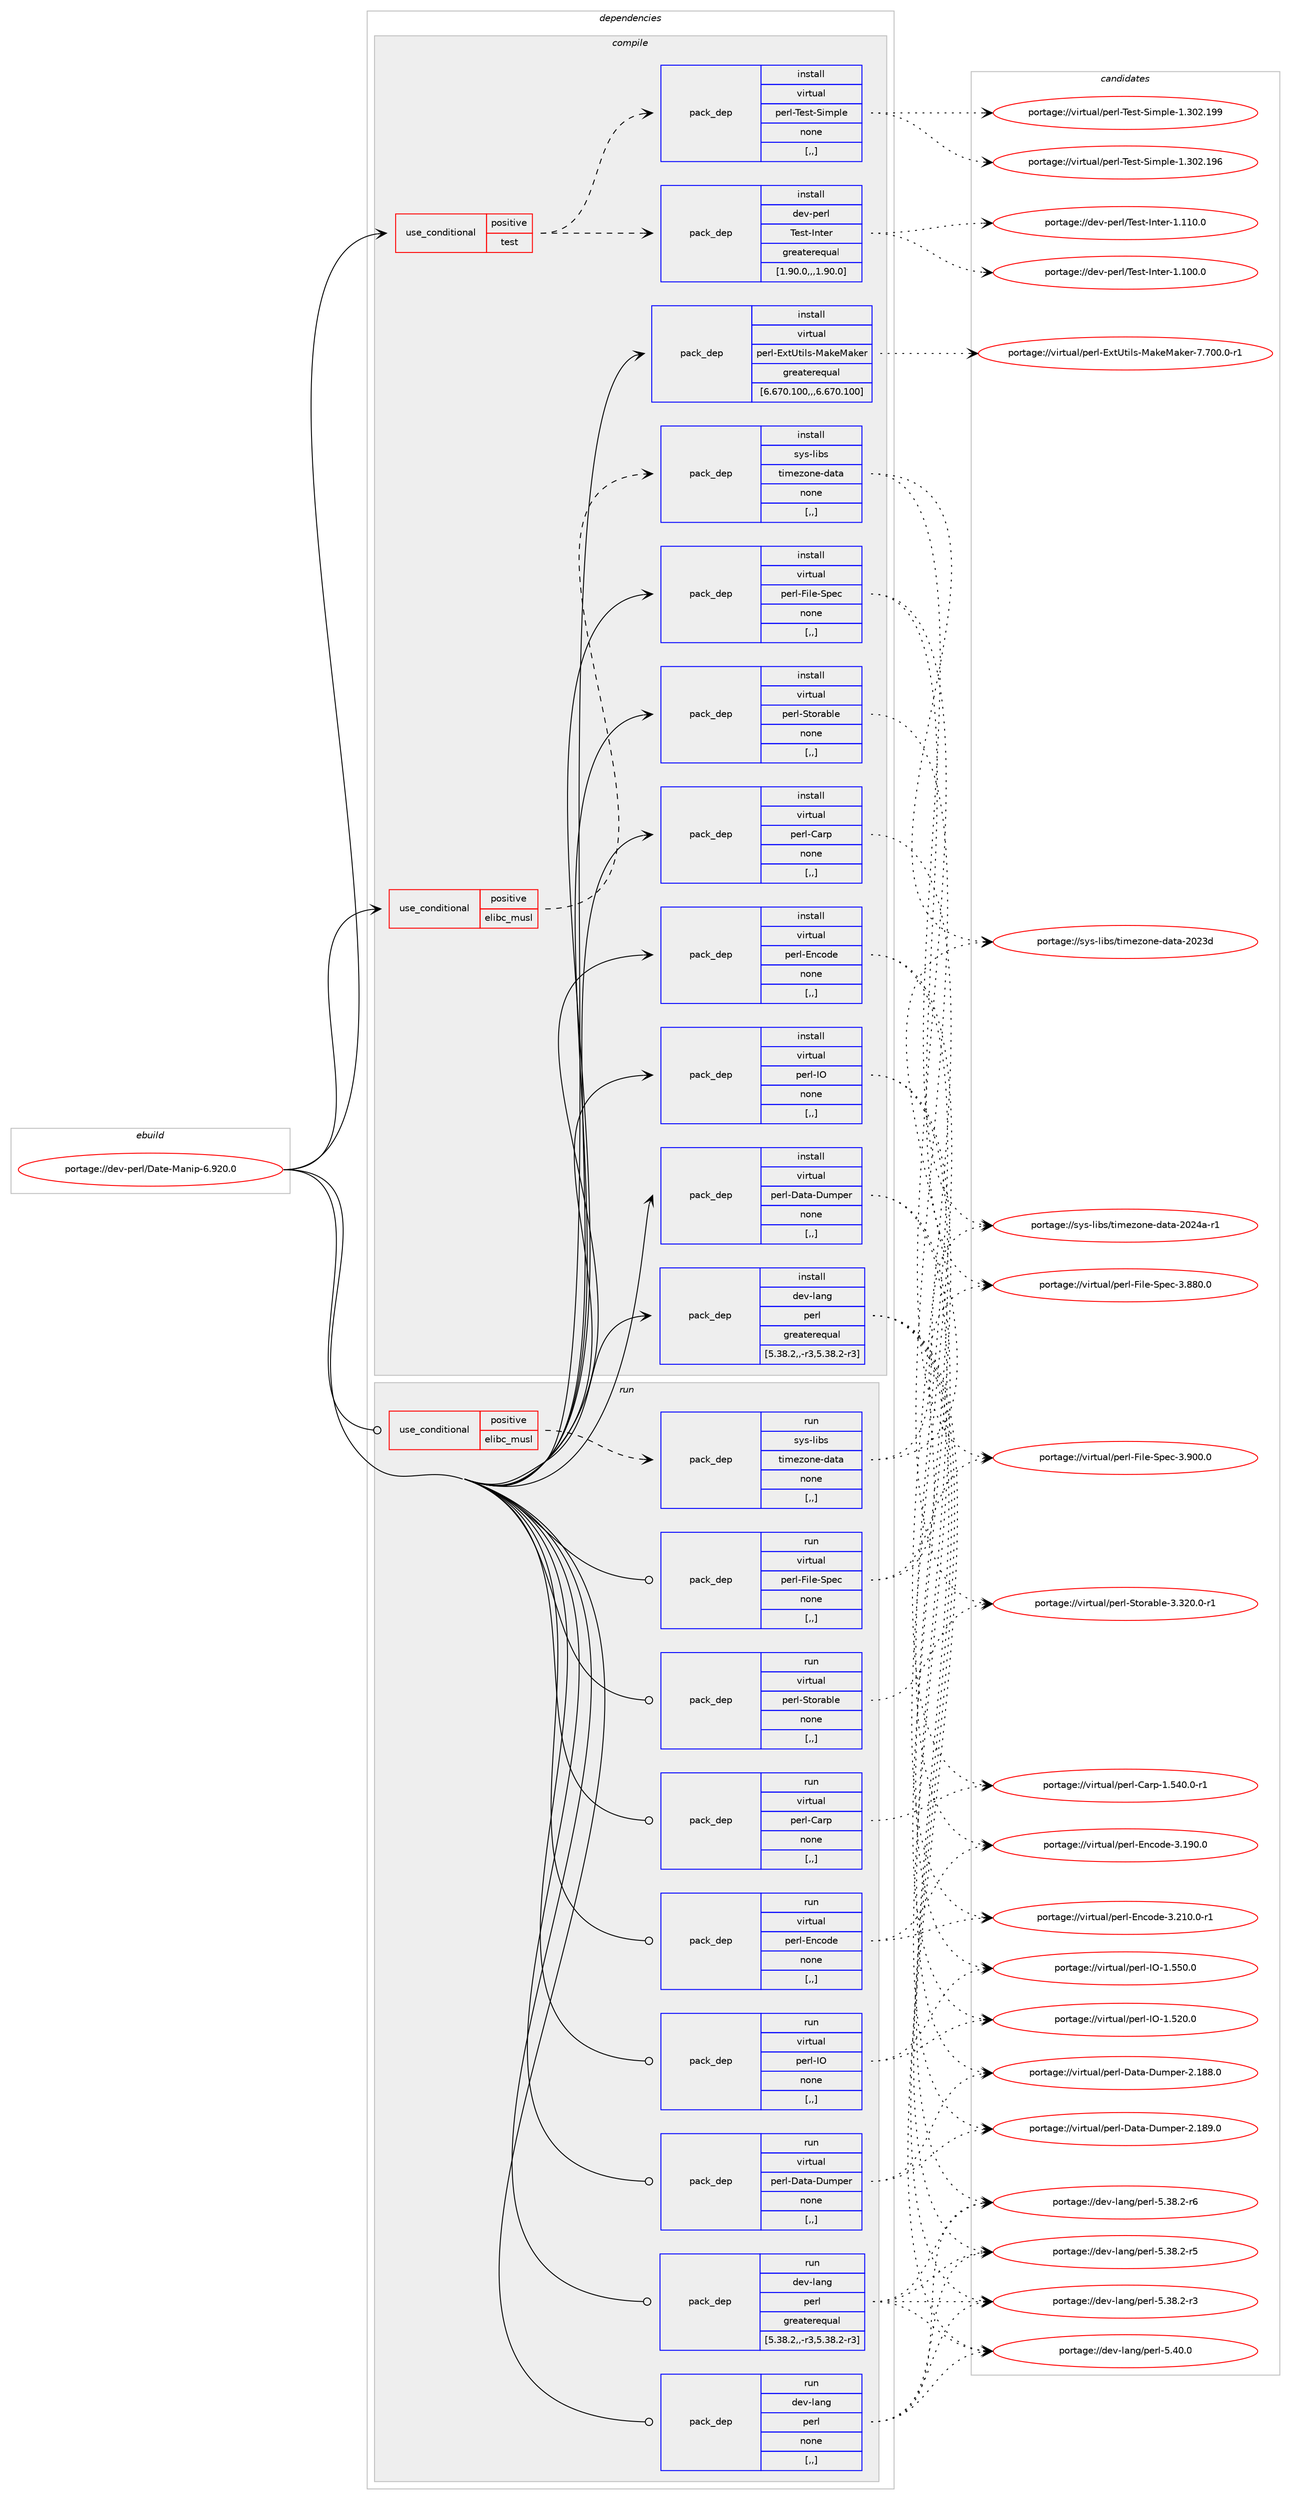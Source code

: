 digraph prolog {

# *************
# Graph options
# *************

newrank=true;
concentrate=true;
compound=true;
graph [rankdir=LR,fontname=Helvetica,fontsize=10,ranksep=1.5];#, ranksep=2.5, nodesep=0.2];
edge  [arrowhead=vee];
node  [fontname=Helvetica,fontsize=10];

# **********
# The ebuild
# **********

subgraph cluster_leftcol {
color=gray;
rank=same;
label=<<i>ebuild</i>>;
id [label="portage://dev-perl/Date-Manip-6.920.0", color=red, width=4, href="../dev-perl/Date-Manip-6.920.0.svg"];
}

# ****************
# The dependencies
# ****************

subgraph cluster_midcol {
color=gray;
label=<<i>dependencies</i>>;
subgraph cluster_compile {
fillcolor="#eeeeee";
style=filled;
label=<<i>compile</i>>;
subgraph cond29570 {
dependency127534 [label=<<TABLE BORDER="0" CELLBORDER="1" CELLSPACING="0" CELLPADDING="4"><TR><TD ROWSPAN="3" CELLPADDING="10">use_conditional</TD></TR><TR><TD>positive</TD></TR><TR><TD>elibc_musl</TD></TR></TABLE>>, shape=none, color=red];
subgraph pack96774 {
dependency127535 [label=<<TABLE BORDER="0" CELLBORDER="1" CELLSPACING="0" CELLPADDING="4" WIDTH="220"><TR><TD ROWSPAN="6" CELLPADDING="30">pack_dep</TD></TR><TR><TD WIDTH="110">install</TD></TR><TR><TD>sys-libs</TD></TR><TR><TD>timezone-data</TD></TR><TR><TD>none</TD></TR><TR><TD>[,,]</TD></TR></TABLE>>, shape=none, color=blue];
}
dependency127534:e -> dependency127535:w [weight=20,style="dashed",arrowhead="vee"];
}
id:e -> dependency127534:w [weight=20,style="solid",arrowhead="vee"];
subgraph cond29571 {
dependency127536 [label=<<TABLE BORDER="0" CELLBORDER="1" CELLSPACING="0" CELLPADDING="4"><TR><TD ROWSPAN="3" CELLPADDING="10">use_conditional</TD></TR><TR><TD>positive</TD></TR><TR><TD>test</TD></TR></TABLE>>, shape=none, color=red];
subgraph pack96775 {
dependency127537 [label=<<TABLE BORDER="0" CELLBORDER="1" CELLSPACING="0" CELLPADDING="4" WIDTH="220"><TR><TD ROWSPAN="6" CELLPADDING="30">pack_dep</TD></TR><TR><TD WIDTH="110">install</TD></TR><TR><TD>dev-perl</TD></TR><TR><TD>Test-Inter</TD></TR><TR><TD>greaterequal</TD></TR><TR><TD>[1.90.0,,,1.90.0]</TD></TR></TABLE>>, shape=none, color=blue];
}
dependency127536:e -> dependency127537:w [weight=20,style="dashed",arrowhead="vee"];
subgraph pack96776 {
dependency127538 [label=<<TABLE BORDER="0" CELLBORDER="1" CELLSPACING="0" CELLPADDING="4" WIDTH="220"><TR><TD ROWSPAN="6" CELLPADDING="30">pack_dep</TD></TR><TR><TD WIDTH="110">install</TD></TR><TR><TD>virtual</TD></TR><TR><TD>perl-Test-Simple</TD></TR><TR><TD>none</TD></TR><TR><TD>[,,]</TD></TR></TABLE>>, shape=none, color=blue];
}
dependency127536:e -> dependency127538:w [weight=20,style="dashed",arrowhead="vee"];
}
id:e -> dependency127536:w [weight=20,style="solid",arrowhead="vee"];
subgraph pack96777 {
dependency127539 [label=<<TABLE BORDER="0" CELLBORDER="1" CELLSPACING="0" CELLPADDING="4" WIDTH="220"><TR><TD ROWSPAN="6" CELLPADDING="30">pack_dep</TD></TR><TR><TD WIDTH="110">install</TD></TR><TR><TD>dev-lang</TD></TR><TR><TD>perl</TD></TR><TR><TD>greaterequal</TD></TR><TR><TD>[5.38.2,,-r3,5.38.2-r3]</TD></TR></TABLE>>, shape=none, color=blue];
}
id:e -> dependency127539:w [weight=20,style="solid",arrowhead="vee"];
subgraph pack96778 {
dependency127540 [label=<<TABLE BORDER="0" CELLBORDER="1" CELLSPACING="0" CELLPADDING="4" WIDTH="220"><TR><TD ROWSPAN="6" CELLPADDING="30">pack_dep</TD></TR><TR><TD WIDTH="110">install</TD></TR><TR><TD>virtual</TD></TR><TR><TD>perl-Carp</TD></TR><TR><TD>none</TD></TR><TR><TD>[,,]</TD></TR></TABLE>>, shape=none, color=blue];
}
id:e -> dependency127540:w [weight=20,style="solid",arrowhead="vee"];
subgraph pack96779 {
dependency127541 [label=<<TABLE BORDER="0" CELLBORDER="1" CELLSPACING="0" CELLPADDING="4" WIDTH="220"><TR><TD ROWSPAN="6" CELLPADDING="30">pack_dep</TD></TR><TR><TD WIDTH="110">install</TD></TR><TR><TD>virtual</TD></TR><TR><TD>perl-Data-Dumper</TD></TR><TR><TD>none</TD></TR><TR><TD>[,,]</TD></TR></TABLE>>, shape=none, color=blue];
}
id:e -> dependency127541:w [weight=20,style="solid",arrowhead="vee"];
subgraph pack96780 {
dependency127542 [label=<<TABLE BORDER="0" CELLBORDER="1" CELLSPACING="0" CELLPADDING="4" WIDTH="220"><TR><TD ROWSPAN="6" CELLPADDING="30">pack_dep</TD></TR><TR><TD WIDTH="110">install</TD></TR><TR><TD>virtual</TD></TR><TR><TD>perl-Encode</TD></TR><TR><TD>none</TD></TR><TR><TD>[,,]</TD></TR></TABLE>>, shape=none, color=blue];
}
id:e -> dependency127542:w [weight=20,style="solid",arrowhead="vee"];
subgraph pack96781 {
dependency127543 [label=<<TABLE BORDER="0" CELLBORDER="1" CELLSPACING="0" CELLPADDING="4" WIDTH="220"><TR><TD ROWSPAN="6" CELLPADDING="30">pack_dep</TD></TR><TR><TD WIDTH="110">install</TD></TR><TR><TD>virtual</TD></TR><TR><TD>perl-ExtUtils-MakeMaker</TD></TR><TR><TD>greaterequal</TD></TR><TR><TD>[6.670.100,,,6.670.100]</TD></TR></TABLE>>, shape=none, color=blue];
}
id:e -> dependency127543:w [weight=20,style="solid",arrowhead="vee"];
subgraph pack96782 {
dependency127544 [label=<<TABLE BORDER="0" CELLBORDER="1" CELLSPACING="0" CELLPADDING="4" WIDTH="220"><TR><TD ROWSPAN="6" CELLPADDING="30">pack_dep</TD></TR><TR><TD WIDTH="110">install</TD></TR><TR><TD>virtual</TD></TR><TR><TD>perl-File-Spec</TD></TR><TR><TD>none</TD></TR><TR><TD>[,,]</TD></TR></TABLE>>, shape=none, color=blue];
}
id:e -> dependency127544:w [weight=20,style="solid",arrowhead="vee"];
subgraph pack96783 {
dependency127545 [label=<<TABLE BORDER="0" CELLBORDER="1" CELLSPACING="0" CELLPADDING="4" WIDTH="220"><TR><TD ROWSPAN="6" CELLPADDING="30">pack_dep</TD></TR><TR><TD WIDTH="110">install</TD></TR><TR><TD>virtual</TD></TR><TR><TD>perl-IO</TD></TR><TR><TD>none</TD></TR><TR><TD>[,,]</TD></TR></TABLE>>, shape=none, color=blue];
}
id:e -> dependency127545:w [weight=20,style="solid",arrowhead="vee"];
subgraph pack96784 {
dependency127546 [label=<<TABLE BORDER="0" CELLBORDER="1" CELLSPACING="0" CELLPADDING="4" WIDTH="220"><TR><TD ROWSPAN="6" CELLPADDING="30">pack_dep</TD></TR><TR><TD WIDTH="110">install</TD></TR><TR><TD>virtual</TD></TR><TR><TD>perl-Storable</TD></TR><TR><TD>none</TD></TR><TR><TD>[,,]</TD></TR></TABLE>>, shape=none, color=blue];
}
id:e -> dependency127546:w [weight=20,style="solid",arrowhead="vee"];
}
subgraph cluster_compileandrun {
fillcolor="#eeeeee";
style=filled;
label=<<i>compile and run</i>>;
}
subgraph cluster_run {
fillcolor="#eeeeee";
style=filled;
label=<<i>run</i>>;
subgraph cond29572 {
dependency127547 [label=<<TABLE BORDER="0" CELLBORDER="1" CELLSPACING="0" CELLPADDING="4"><TR><TD ROWSPAN="3" CELLPADDING="10">use_conditional</TD></TR><TR><TD>positive</TD></TR><TR><TD>elibc_musl</TD></TR></TABLE>>, shape=none, color=red];
subgraph pack96785 {
dependency127548 [label=<<TABLE BORDER="0" CELLBORDER="1" CELLSPACING="0" CELLPADDING="4" WIDTH="220"><TR><TD ROWSPAN="6" CELLPADDING="30">pack_dep</TD></TR><TR><TD WIDTH="110">run</TD></TR><TR><TD>sys-libs</TD></TR><TR><TD>timezone-data</TD></TR><TR><TD>none</TD></TR><TR><TD>[,,]</TD></TR></TABLE>>, shape=none, color=blue];
}
dependency127547:e -> dependency127548:w [weight=20,style="dashed",arrowhead="vee"];
}
id:e -> dependency127547:w [weight=20,style="solid",arrowhead="odot"];
subgraph pack96786 {
dependency127549 [label=<<TABLE BORDER="0" CELLBORDER="1" CELLSPACING="0" CELLPADDING="4" WIDTH="220"><TR><TD ROWSPAN="6" CELLPADDING="30">pack_dep</TD></TR><TR><TD WIDTH="110">run</TD></TR><TR><TD>dev-lang</TD></TR><TR><TD>perl</TD></TR><TR><TD>greaterequal</TD></TR><TR><TD>[5.38.2,,-r3,5.38.2-r3]</TD></TR></TABLE>>, shape=none, color=blue];
}
id:e -> dependency127549:w [weight=20,style="solid",arrowhead="odot"];
subgraph pack96787 {
dependency127550 [label=<<TABLE BORDER="0" CELLBORDER="1" CELLSPACING="0" CELLPADDING="4" WIDTH="220"><TR><TD ROWSPAN="6" CELLPADDING="30">pack_dep</TD></TR><TR><TD WIDTH="110">run</TD></TR><TR><TD>dev-lang</TD></TR><TR><TD>perl</TD></TR><TR><TD>none</TD></TR><TR><TD>[,,]</TD></TR></TABLE>>, shape=none, color=blue];
}
id:e -> dependency127550:w [weight=20,style="solid",arrowhead="odot"];
subgraph pack96788 {
dependency127551 [label=<<TABLE BORDER="0" CELLBORDER="1" CELLSPACING="0" CELLPADDING="4" WIDTH="220"><TR><TD ROWSPAN="6" CELLPADDING="30">pack_dep</TD></TR><TR><TD WIDTH="110">run</TD></TR><TR><TD>virtual</TD></TR><TR><TD>perl-Carp</TD></TR><TR><TD>none</TD></TR><TR><TD>[,,]</TD></TR></TABLE>>, shape=none, color=blue];
}
id:e -> dependency127551:w [weight=20,style="solid",arrowhead="odot"];
subgraph pack96789 {
dependency127552 [label=<<TABLE BORDER="0" CELLBORDER="1" CELLSPACING="0" CELLPADDING="4" WIDTH="220"><TR><TD ROWSPAN="6" CELLPADDING="30">pack_dep</TD></TR><TR><TD WIDTH="110">run</TD></TR><TR><TD>virtual</TD></TR><TR><TD>perl-Data-Dumper</TD></TR><TR><TD>none</TD></TR><TR><TD>[,,]</TD></TR></TABLE>>, shape=none, color=blue];
}
id:e -> dependency127552:w [weight=20,style="solid",arrowhead="odot"];
subgraph pack96790 {
dependency127553 [label=<<TABLE BORDER="0" CELLBORDER="1" CELLSPACING="0" CELLPADDING="4" WIDTH="220"><TR><TD ROWSPAN="6" CELLPADDING="30">pack_dep</TD></TR><TR><TD WIDTH="110">run</TD></TR><TR><TD>virtual</TD></TR><TR><TD>perl-Encode</TD></TR><TR><TD>none</TD></TR><TR><TD>[,,]</TD></TR></TABLE>>, shape=none, color=blue];
}
id:e -> dependency127553:w [weight=20,style="solid",arrowhead="odot"];
subgraph pack96791 {
dependency127554 [label=<<TABLE BORDER="0" CELLBORDER="1" CELLSPACING="0" CELLPADDING="4" WIDTH="220"><TR><TD ROWSPAN="6" CELLPADDING="30">pack_dep</TD></TR><TR><TD WIDTH="110">run</TD></TR><TR><TD>virtual</TD></TR><TR><TD>perl-File-Spec</TD></TR><TR><TD>none</TD></TR><TR><TD>[,,]</TD></TR></TABLE>>, shape=none, color=blue];
}
id:e -> dependency127554:w [weight=20,style="solid",arrowhead="odot"];
subgraph pack96792 {
dependency127555 [label=<<TABLE BORDER="0" CELLBORDER="1" CELLSPACING="0" CELLPADDING="4" WIDTH="220"><TR><TD ROWSPAN="6" CELLPADDING="30">pack_dep</TD></TR><TR><TD WIDTH="110">run</TD></TR><TR><TD>virtual</TD></TR><TR><TD>perl-IO</TD></TR><TR><TD>none</TD></TR><TR><TD>[,,]</TD></TR></TABLE>>, shape=none, color=blue];
}
id:e -> dependency127555:w [weight=20,style="solid",arrowhead="odot"];
subgraph pack96793 {
dependency127556 [label=<<TABLE BORDER="0" CELLBORDER="1" CELLSPACING="0" CELLPADDING="4" WIDTH="220"><TR><TD ROWSPAN="6" CELLPADDING="30">pack_dep</TD></TR><TR><TD WIDTH="110">run</TD></TR><TR><TD>virtual</TD></TR><TR><TD>perl-Storable</TD></TR><TR><TD>none</TD></TR><TR><TD>[,,]</TD></TR></TABLE>>, shape=none, color=blue];
}
id:e -> dependency127556:w [weight=20,style="solid",arrowhead="odot"];
}
}

# **************
# The candidates
# **************

subgraph cluster_choices {
rank=same;
color=gray;
label=<<i>candidates</i>>;

subgraph choice96774 {
color=black;
nodesep=1;
choice1151211154510810598115471161051091011221111101014510097116974550485052974511449 [label="portage://sys-libs/timezone-data-2024a-r1", color=red, width=4,href="../sys-libs/timezone-data-2024a-r1.svg"];
choice1151211154510810598115471161051091011221111101014510097116974550485051100 [label="portage://sys-libs/timezone-data-2023d", color=red, width=4,href="../sys-libs/timezone-data-2023d.svg"];
dependency127535:e -> choice1151211154510810598115471161051091011221111101014510097116974550485052974511449:w [style=dotted,weight="100"];
dependency127535:e -> choice1151211154510810598115471161051091011221111101014510097116974550485051100:w [style=dotted,weight="100"];
}
subgraph choice96775 {
color=black;
nodesep=1;
choice10010111845112101114108478410111511645731101161011144549464949484648 [label="portage://dev-perl/Test-Inter-1.110.0", color=red, width=4,href="../dev-perl/Test-Inter-1.110.0.svg"];
choice10010111845112101114108478410111511645731101161011144549464948484648 [label="portage://dev-perl/Test-Inter-1.100.0", color=red, width=4,href="../dev-perl/Test-Inter-1.100.0.svg"];
dependency127537:e -> choice10010111845112101114108478410111511645731101161011144549464949484648:w [style=dotted,weight="100"];
dependency127537:e -> choice10010111845112101114108478410111511645731101161011144549464948484648:w [style=dotted,weight="100"];
}
subgraph choice96776 {
color=black;
nodesep=1;
choice11810511411611797108471121011141084584101115116458310510911210810145494651485046495757 [label="portage://virtual/perl-Test-Simple-1.302.199", color=red, width=4,href="../virtual/perl-Test-Simple-1.302.199.svg"];
choice11810511411611797108471121011141084584101115116458310510911210810145494651485046495754 [label="portage://virtual/perl-Test-Simple-1.302.196", color=red, width=4,href="../virtual/perl-Test-Simple-1.302.196.svg"];
dependency127538:e -> choice11810511411611797108471121011141084584101115116458310510911210810145494651485046495757:w [style=dotted,weight="100"];
dependency127538:e -> choice11810511411611797108471121011141084584101115116458310510911210810145494651485046495754:w [style=dotted,weight="100"];
}
subgraph choice96777 {
color=black;
nodesep=1;
choice10010111845108971101034711210111410845534652484648 [label="portage://dev-lang/perl-5.40.0", color=red, width=4,href="../dev-lang/perl-5.40.0.svg"];
choice100101118451089711010347112101114108455346515646504511454 [label="portage://dev-lang/perl-5.38.2-r6", color=red, width=4,href="../dev-lang/perl-5.38.2-r6.svg"];
choice100101118451089711010347112101114108455346515646504511453 [label="portage://dev-lang/perl-5.38.2-r5", color=red, width=4,href="../dev-lang/perl-5.38.2-r5.svg"];
choice100101118451089711010347112101114108455346515646504511451 [label="portage://dev-lang/perl-5.38.2-r3", color=red, width=4,href="../dev-lang/perl-5.38.2-r3.svg"];
dependency127539:e -> choice10010111845108971101034711210111410845534652484648:w [style=dotted,weight="100"];
dependency127539:e -> choice100101118451089711010347112101114108455346515646504511454:w [style=dotted,weight="100"];
dependency127539:e -> choice100101118451089711010347112101114108455346515646504511453:w [style=dotted,weight="100"];
dependency127539:e -> choice100101118451089711010347112101114108455346515646504511451:w [style=dotted,weight="100"];
}
subgraph choice96778 {
color=black;
nodesep=1;
choice118105114116117971084711210111410845679711411245494653524846484511449 [label="portage://virtual/perl-Carp-1.540.0-r1", color=red, width=4,href="../virtual/perl-Carp-1.540.0-r1.svg"];
dependency127540:e -> choice118105114116117971084711210111410845679711411245494653524846484511449:w [style=dotted,weight="100"];
}
subgraph choice96779 {
color=black;
nodesep=1;
choice11810511411611797108471121011141084568971169745681171091121011144550464956574648 [label="portage://virtual/perl-Data-Dumper-2.189.0", color=red, width=4,href="../virtual/perl-Data-Dumper-2.189.0.svg"];
choice11810511411611797108471121011141084568971169745681171091121011144550464956564648 [label="portage://virtual/perl-Data-Dumper-2.188.0", color=red, width=4,href="../virtual/perl-Data-Dumper-2.188.0.svg"];
dependency127541:e -> choice11810511411611797108471121011141084568971169745681171091121011144550464956574648:w [style=dotted,weight="100"];
dependency127541:e -> choice11810511411611797108471121011141084568971169745681171091121011144550464956564648:w [style=dotted,weight="100"];
}
subgraph choice96780 {
color=black;
nodesep=1;
choice118105114116117971084711210111410845691109911110010145514650494846484511449 [label="portage://virtual/perl-Encode-3.210.0-r1", color=red, width=4,href="../virtual/perl-Encode-3.210.0-r1.svg"];
choice11810511411611797108471121011141084569110991111001014551464957484648 [label="portage://virtual/perl-Encode-3.190.0", color=red, width=4,href="../virtual/perl-Encode-3.190.0.svg"];
dependency127542:e -> choice118105114116117971084711210111410845691109911110010145514650494846484511449:w [style=dotted,weight="100"];
dependency127542:e -> choice11810511411611797108471121011141084569110991111001014551464957484648:w [style=dotted,weight="100"];
}
subgraph choice96781 {
color=black;
nodesep=1;
choice1181051141161179710847112101114108456912011685116105108115457797107101779710710111445554655484846484511449 [label="portage://virtual/perl-ExtUtils-MakeMaker-7.700.0-r1", color=red, width=4,href="../virtual/perl-ExtUtils-MakeMaker-7.700.0-r1.svg"];
dependency127543:e -> choice1181051141161179710847112101114108456912011685116105108115457797107101779710710111445554655484846484511449:w [style=dotted,weight="100"];
}
subgraph choice96782 {
color=black;
nodesep=1;
choice118105114116117971084711210111410845701051081014583112101994551465748484648 [label="portage://virtual/perl-File-Spec-3.900.0", color=red, width=4,href="../virtual/perl-File-Spec-3.900.0.svg"];
choice118105114116117971084711210111410845701051081014583112101994551465656484648 [label="portage://virtual/perl-File-Spec-3.880.0", color=red, width=4,href="../virtual/perl-File-Spec-3.880.0.svg"];
dependency127544:e -> choice118105114116117971084711210111410845701051081014583112101994551465748484648:w [style=dotted,weight="100"];
dependency127544:e -> choice118105114116117971084711210111410845701051081014583112101994551465656484648:w [style=dotted,weight="100"];
}
subgraph choice96783 {
color=black;
nodesep=1;
choice11810511411611797108471121011141084573794549465353484648 [label="portage://virtual/perl-IO-1.550.0", color=red, width=4,href="../virtual/perl-IO-1.550.0.svg"];
choice11810511411611797108471121011141084573794549465350484648 [label="portage://virtual/perl-IO-1.520.0", color=red, width=4,href="../virtual/perl-IO-1.520.0.svg"];
dependency127545:e -> choice11810511411611797108471121011141084573794549465353484648:w [style=dotted,weight="100"];
dependency127545:e -> choice11810511411611797108471121011141084573794549465350484648:w [style=dotted,weight="100"];
}
subgraph choice96784 {
color=black;
nodesep=1;
choice11810511411611797108471121011141084583116111114979810810145514651504846484511449 [label="portage://virtual/perl-Storable-3.320.0-r1", color=red, width=4,href="../virtual/perl-Storable-3.320.0-r1.svg"];
dependency127546:e -> choice11810511411611797108471121011141084583116111114979810810145514651504846484511449:w [style=dotted,weight="100"];
}
subgraph choice96785 {
color=black;
nodesep=1;
choice1151211154510810598115471161051091011221111101014510097116974550485052974511449 [label="portage://sys-libs/timezone-data-2024a-r1", color=red, width=4,href="../sys-libs/timezone-data-2024a-r1.svg"];
choice1151211154510810598115471161051091011221111101014510097116974550485051100 [label="portage://sys-libs/timezone-data-2023d", color=red, width=4,href="../sys-libs/timezone-data-2023d.svg"];
dependency127548:e -> choice1151211154510810598115471161051091011221111101014510097116974550485052974511449:w [style=dotted,weight="100"];
dependency127548:e -> choice1151211154510810598115471161051091011221111101014510097116974550485051100:w [style=dotted,weight="100"];
}
subgraph choice96786 {
color=black;
nodesep=1;
choice10010111845108971101034711210111410845534652484648 [label="portage://dev-lang/perl-5.40.0", color=red, width=4,href="../dev-lang/perl-5.40.0.svg"];
choice100101118451089711010347112101114108455346515646504511454 [label="portage://dev-lang/perl-5.38.2-r6", color=red, width=4,href="../dev-lang/perl-5.38.2-r6.svg"];
choice100101118451089711010347112101114108455346515646504511453 [label="portage://dev-lang/perl-5.38.2-r5", color=red, width=4,href="../dev-lang/perl-5.38.2-r5.svg"];
choice100101118451089711010347112101114108455346515646504511451 [label="portage://dev-lang/perl-5.38.2-r3", color=red, width=4,href="../dev-lang/perl-5.38.2-r3.svg"];
dependency127549:e -> choice10010111845108971101034711210111410845534652484648:w [style=dotted,weight="100"];
dependency127549:e -> choice100101118451089711010347112101114108455346515646504511454:w [style=dotted,weight="100"];
dependency127549:e -> choice100101118451089711010347112101114108455346515646504511453:w [style=dotted,weight="100"];
dependency127549:e -> choice100101118451089711010347112101114108455346515646504511451:w [style=dotted,weight="100"];
}
subgraph choice96787 {
color=black;
nodesep=1;
choice10010111845108971101034711210111410845534652484648 [label="portage://dev-lang/perl-5.40.0", color=red, width=4,href="../dev-lang/perl-5.40.0.svg"];
choice100101118451089711010347112101114108455346515646504511454 [label="portage://dev-lang/perl-5.38.2-r6", color=red, width=4,href="../dev-lang/perl-5.38.2-r6.svg"];
choice100101118451089711010347112101114108455346515646504511453 [label="portage://dev-lang/perl-5.38.2-r5", color=red, width=4,href="../dev-lang/perl-5.38.2-r5.svg"];
choice100101118451089711010347112101114108455346515646504511451 [label="portage://dev-lang/perl-5.38.2-r3", color=red, width=4,href="../dev-lang/perl-5.38.2-r3.svg"];
dependency127550:e -> choice10010111845108971101034711210111410845534652484648:w [style=dotted,weight="100"];
dependency127550:e -> choice100101118451089711010347112101114108455346515646504511454:w [style=dotted,weight="100"];
dependency127550:e -> choice100101118451089711010347112101114108455346515646504511453:w [style=dotted,weight="100"];
dependency127550:e -> choice100101118451089711010347112101114108455346515646504511451:w [style=dotted,weight="100"];
}
subgraph choice96788 {
color=black;
nodesep=1;
choice118105114116117971084711210111410845679711411245494653524846484511449 [label="portage://virtual/perl-Carp-1.540.0-r1", color=red, width=4,href="../virtual/perl-Carp-1.540.0-r1.svg"];
dependency127551:e -> choice118105114116117971084711210111410845679711411245494653524846484511449:w [style=dotted,weight="100"];
}
subgraph choice96789 {
color=black;
nodesep=1;
choice11810511411611797108471121011141084568971169745681171091121011144550464956574648 [label="portage://virtual/perl-Data-Dumper-2.189.0", color=red, width=4,href="../virtual/perl-Data-Dumper-2.189.0.svg"];
choice11810511411611797108471121011141084568971169745681171091121011144550464956564648 [label="portage://virtual/perl-Data-Dumper-2.188.0", color=red, width=4,href="../virtual/perl-Data-Dumper-2.188.0.svg"];
dependency127552:e -> choice11810511411611797108471121011141084568971169745681171091121011144550464956574648:w [style=dotted,weight="100"];
dependency127552:e -> choice11810511411611797108471121011141084568971169745681171091121011144550464956564648:w [style=dotted,weight="100"];
}
subgraph choice96790 {
color=black;
nodesep=1;
choice118105114116117971084711210111410845691109911110010145514650494846484511449 [label="portage://virtual/perl-Encode-3.210.0-r1", color=red, width=4,href="../virtual/perl-Encode-3.210.0-r1.svg"];
choice11810511411611797108471121011141084569110991111001014551464957484648 [label="portage://virtual/perl-Encode-3.190.0", color=red, width=4,href="../virtual/perl-Encode-3.190.0.svg"];
dependency127553:e -> choice118105114116117971084711210111410845691109911110010145514650494846484511449:w [style=dotted,weight="100"];
dependency127553:e -> choice11810511411611797108471121011141084569110991111001014551464957484648:w [style=dotted,weight="100"];
}
subgraph choice96791 {
color=black;
nodesep=1;
choice118105114116117971084711210111410845701051081014583112101994551465748484648 [label="portage://virtual/perl-File-Spec-3.900.0", color=red, width=4,href="../virtual/perl-File-Spec-3.900.0.svg"];
choice118105114116117971084711210111410845701051081014583112101994551465656484648 [label="portage://virtual/perl-File-Spec-3.880.0", color=red, width=4,href="../virtual/perl-File-Spec-3.880.0.svg"];
dependency127554:e -> choice118105114116117971084711210111410845701051081014583112101994551465748484648:w [style=dotted,weight="100"];
dependency127554:e -> choice118105114116117971084711210111410845701051081014583112101994551465656484648:w [style=dotted,weight="100"];
}
subgraph choice96792 {
color=black;
nodesep=1;
choice11810511411611797108471121011141084573794549465353484648 [label="portage://virtual/perl-IO-1.550.0", color=red, width=4,href="../virtual/perl-IO-1.550.0.svg"];
choice11810511411611797108471121011141084573794549465350484648 [label="portage://virtual/perl-IO-1.520.0", color=red, width=4,href="../virtual/perl-IO-1.520.0.svg"];
dependency127555:e -> choice11810511411611797108471121011141084573794549465353484648:w [style=dotted,weight="100"];
dependency127555:e -> choice11810511411611797108471121011141084573794549465350484648:w [style=dotted,weight="100"];
}
subgraph choice96793 {
color=black;
nodesep=1;
choice11810511411611797108471121011141084583116111114979810810145514651504846484511449 [label="portage://virtual/perl-Storable-3.320.0-r1", color=red, width=4,href="../virtual/perl-Storable-3.320.0-r1.svg"];
dependency127556:e -> choice11810511411611797108471121011141084583116111114979810810145514651504846484511449:w [style=dotted,weight="100"];
}
}

}
